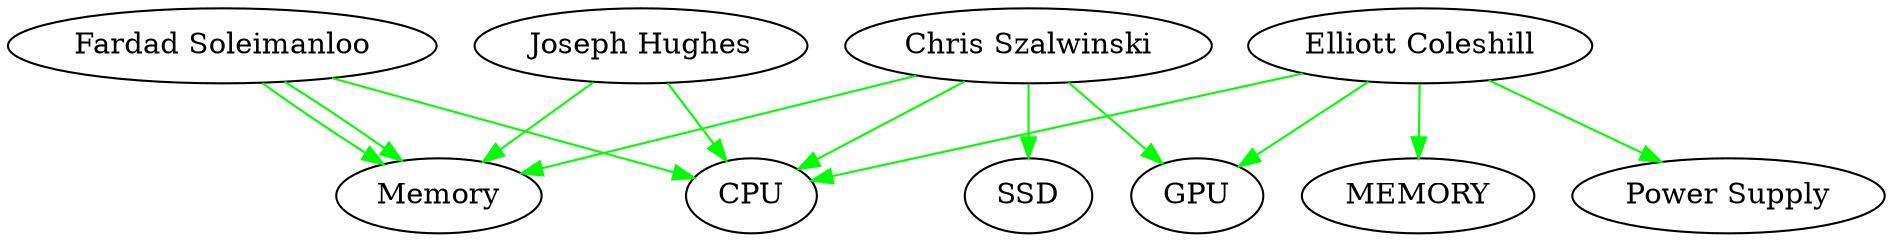 digraph myGraph{
"Fardad Soleimanloo"->"CPU"[color=green];
"Fardad Soleimanloo"->"Memory"[color=green];
"Fardad Soleimanloo"->"Memory"[color=green];
"Joseph Hughes"->"CPU"[color=green];
"Joseph Hughes"->"Memory"[color=green];
"Chris Szalwinski"->"CPU"[color=green];
"Chris Szalwinski"->"Memory"[color=green];
"Chris Szalwinski"->"SSD"[color=green];
"Chris Szalwinski"->"GPU"[color=green];
"Elliott Coleshill"->"CPU"[color=green];
"Elliott Coleshill"->"MEMORY"[color=green];
"Elliott Coleshill"->"Power Supply"[color=green];
"Elliott Coleshill"->"GPU"[color=green];
}

